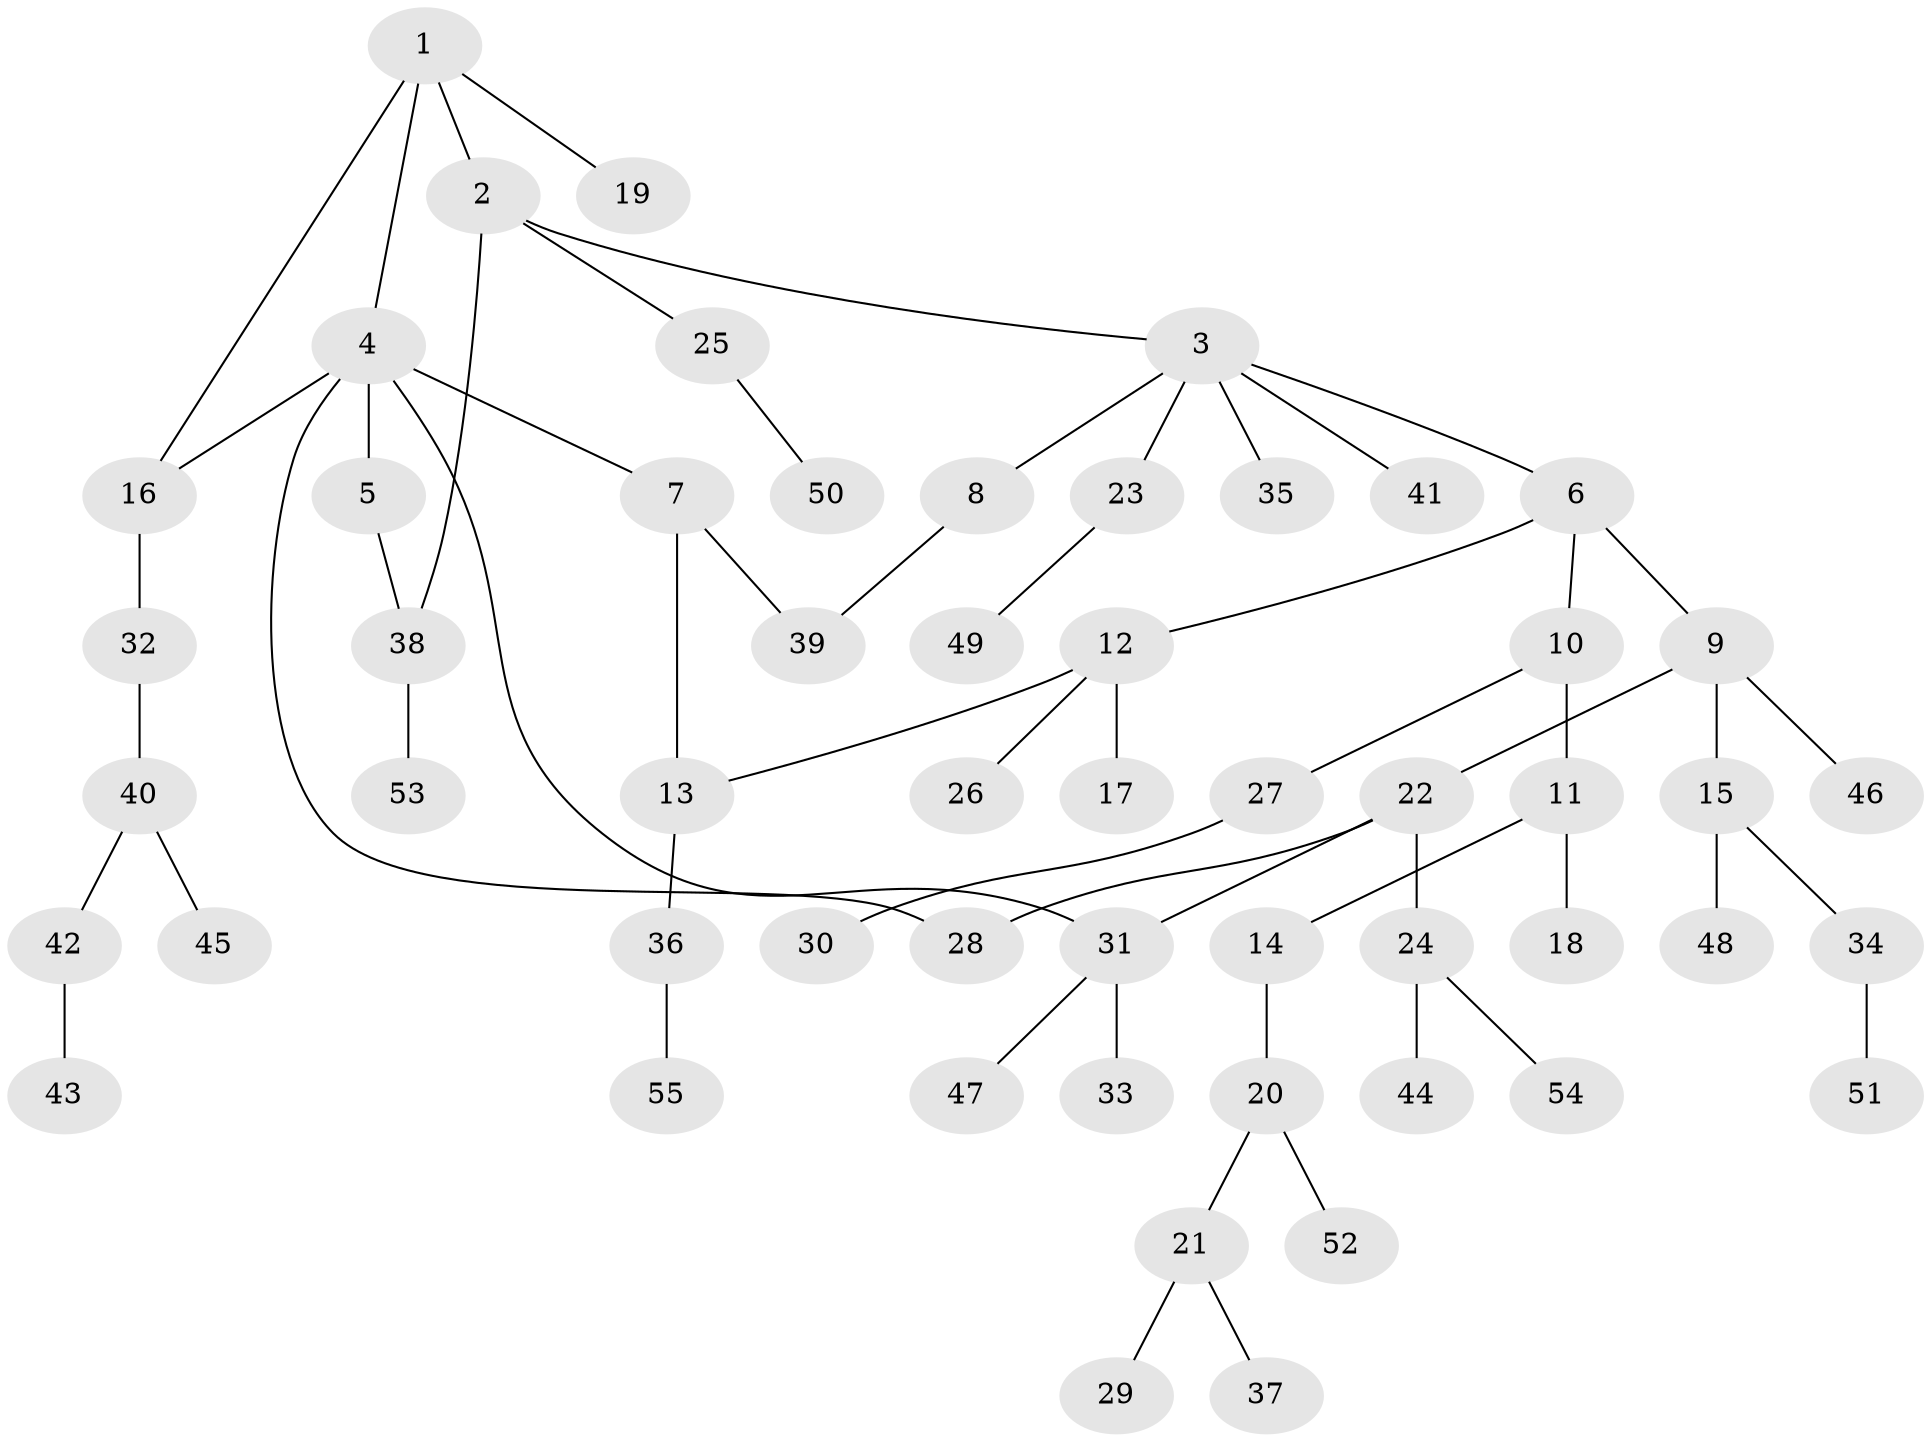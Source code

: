 // Generated by graph-tools (version 1.1) at 2025/41/03/09/25 04:41:23]
// undirected, 55 vertices, 60 edges
graph export_dot {
graph [start="1"]
  node [color=gray90,style=filled];
  1;
  2;
  3;
  4;
  5;
  6;
  7;
  8;
  9;
  10;
  11;
  12;
  13;
  14;
  15;
  16;
  17;
  18;
  19;
  20;
  21;
  22;
  23;
  24;
  25;
  26;
  27;
  28;
  29;
  30;
  31;
  32;
  33;
  34;
  35;
  36;
  37;
  38;
  39;
  40;
  41;
  42;
  43;
  44;
  45;
  46;
  47;
  48;
  49;
  50;
  51;
  52;
  53;
  54;
  55;
  1 -- 2;
  1 -- 4;
  1 -- 19;
  1 -- 16;
  2 -- 3;
  2 -- 25;
  2 -- 38;
  3 -- 6;
  3 -- 8;
  3 -- 23;
  3 -- 35;
  3 -- 41;
  4 -- 5;
  4 -- 7;
  4 -- 16;
  4 -- 31;
  4 -- 28;
  5 -- 38;
  6 -- 9;
  6 -- 10;
  6 -- 12;
  7 -- 13;
  7 -- 39;
  8 -- 39;
  9 -- 15;
  9 -- 22;
  9 -- 46;
  10 -- 11;
  10 -- 27;
  11 -- 14;
  11 -- 18;
  12 -- 17;
  12 -- 26;
  12 -- 13;
  13 -- 36;
  14 -- 20;
  15 -- 34;
  15 -- 48;
  16 -- 32;
  20 -- 21;
  20 -- 52;
  21 -- 29;
  21 -- 37;
  22 -- 24;
  22 -- 28;
  22 -- 31;
  23 -- 49;
  24 -- 44;
  24 -- 54;
  25 -- 50;
  27 -- 30;
  31 -- 33;
  31 -- 47;
  32 -- 40;
  34 -- 51;
  36 -- 55;
  38 -- 53;
  40 -- 42;
  40 -- 45;
  42 -- 43;
}
